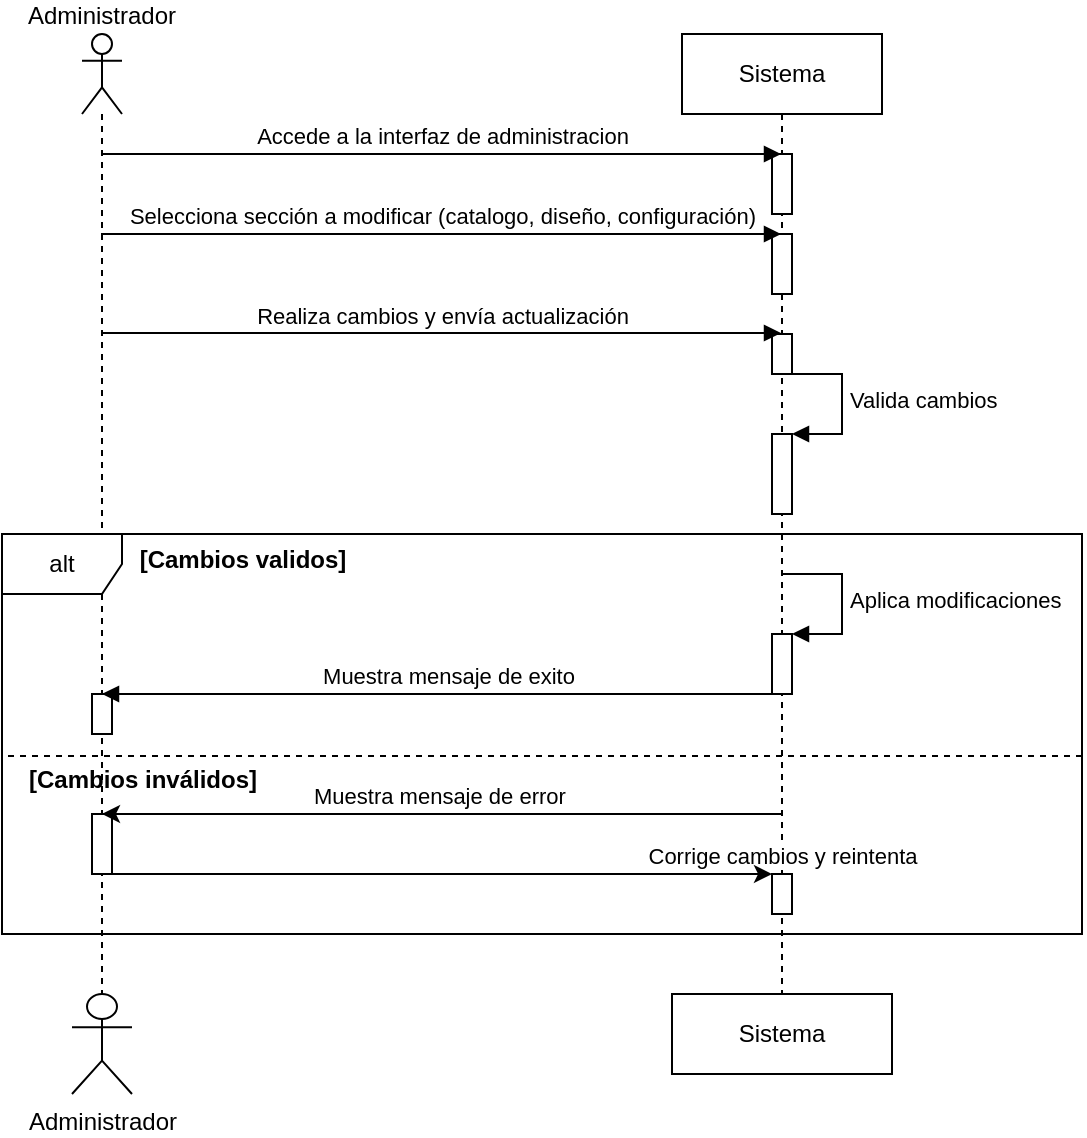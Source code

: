 <mxfile version="26.1.0">
  <diagram name="Page-1" id="2YBvvXClWsGukQMizWep">
    <mxGraphModel grid="1" page="1" gridSize="10" guides="1" tooltips="1" connect="1" arrows="1" fold="1" pageScale="1" pageWidth="850" pageHeight="1100" math="0" shadow="0">
      <root>
        <mxCell id="0" />
        <mxCell id="1" parent="0" />
        <mxCell id="A_ZYSoHw2GRGKBtcnuzB-1" value="Administrador" style="shape=umlLifeline;perimeter=lifelinePerimeter;whiteSpace=wrap;html=1;container=1;dropTarget=0;collapsible=0;recursiveResize=0;outlineConnect=0;portConstraint=eastwest;newEdgeStyle={&quot;curved&quot;:0,&quot;rounded&quot;:0};participant=umlActor;labelPosition=center;verticalLabelPosition=top;align=center;verticalAlign=bottom;" vertex="1" parent="1">
          <mxGeometry x="340" y="120" width="20" height="480" as="geometry" />
        </mxCell>
        <mxCell id="A_ZYSoHw2GRGKBtcnuzB-12" value="" style="html=1;points=[[0,0,0,0,5],[0,1,0,0,-5],[1,0,0,0,5],[1,1,0,0,-5]];perimeter=orthogonalPerimeter;outlineConnect=0;targetShapes=umlLifeline;portConstraint=eastwest;newEdgeStyle={&quot;curved&quot;:0,&quot;rounded&quot;:0};" vertex="1" parent="A_ZYSoHw2GRGKBtcnuzB-1">
          <mxGeometry x="5" y="330" width="10" height="20" as="geometry" />
        </mxCell>
        <mxCell id="A_ZYSoHw2GRGKBtcnuzB-23" value="" style="html=1;points=[[0,0,0,0,5],[0,1,0,0,-5],[1,0,0,0,5],[1,1,0,0,-5]];perimeter=orthogonalPerimeter;outlineConnect=0;targetShapes=umlLifeline;portConstraint=eastwest;newEdgeStyle={&quot;curved&quot;:0,&quot;rounded&quot;:0};" vertex="1" parent="A_ZYSoHw2GRGKBtcnuzB-1">
          <mxGeometry x="5" y="390" width="10" height="30" as="geometry" />
        </mxCell>
        <mxCell id="A_ZYSoHw2GRGKBtcnuzB-2" value="Sistema" style="shape=umlLifeline;perimeter=lifelinePerimeter;whiteSpace=wrap;html=1;container=1;dropTarget=0;collapsible=0;recursiveResize=0;outlineConnect=0;portConstraint=eastwest;newEdgeStyle={&quot;curved&quot;:0,&quot;rounded&quot;:0};" vertex="1" parent="1">
          <mxGeometry x="640" y="120" width="100" height="480" as="geometry" />
        </mxCell>
        <mxCell id="A_ZYSoHw2GRGKBtcnuzB-6" value="" style="html=1;points=[[0,0,0,0,5],[0,1,0,0,-5],[1,0,0,0,5],[1,1,0,0,-5]];perimeter=orthogonalPerimeter;outlineConnect=0;targetShapes=umlLifeline;portConstraint=eastwest;newEdgeStyle={&quot;curved&quot;:0,&quot;rounded&quot;:0};" vertex="1" parent="A_ZYSoHw2GRGKBtcnuzB-2">
          <mxGeometry x="45" y="200" width="10" height="40" as="geometry" />
        </mxCell>
        <mxCell id="A_ZYSoHw2GRGKBtcnuzB-20" value="" style="html=1;points=[[0,0,0,0,5],[0,1,0,0,-5],[1,0,0,0,5],[1,1,0,0,-5]];perimeter=orthogonalPerimeter;outlineConnect=0;targetShapes=umlLifeline;portConstraint=eastwest;newEdgeStyle={&quot;curved&quot;:0,&quot;rounded&quot;:0};" vertex="1" parent="A_ZYSoHw2GRGKBtcnuzB-2">
          <mxGeometry x="45" y="60" width="10" height="30" as="geometry" />
        </mxCell>
        <mxCell id="A_ZYSoHw2GRGKBtcnuzB-21" value="" style="html=1;points=[[0,0,0,0,5],[0,1,0,0,-5],[1,0,0,0,5],[1,1,0,0,-5]];perimeter=orthogonalPerimeter;outlineConnect=0;targetShapes=umlLifeline;portConstraint=eastwest;newEdgeStyle={&quot;curved&quot;:0,&quot;rounded&quot;:0};" vertex="1" parent="A_ZYSoHw2GRGKBtcnuzB-2">
          <mxGeometry x="45" y="100" width="10" height="30" as="geometry" />
        </mxCell>
        <mxCell id="A_ZYSoHw2GRGKBtcnuzB-22" value="" style="html=1;points=[[0,0,0,0,5],[0,1,0,0,-5],[1,0,0,0,5],[1,1,0,0,-5]];perimeter=orthogonalPerimeter;outlineConnect=0;targetShapes=umlLifeline;portConstraint=eastwest;newEdgeStyle={&quot;curved&quot;:0,&quot;rounded&quot;:0};" vertex="1" parent="A_ZYSoHw2GRGKBtcnuzB-2">
          <mxGeometry x="45" y="150" width="10" height="20" as="geometry" />
        </mxCell>
        <mxCell id="A_ZYSoHw2GRGKBtcnuzB-3" value="Accede a la interfaz de administracion" style="html=1;verticalAlign=bottom;endArrow=block;curved=0;rounded=0;" edge="1" parent="1" target="A_ZYSoHw2GRGKBtcnuzB-2">
          <mxGeometry width="80" relative="1" as="geometry">
            <mxPoint x="349.5" y="180" as="sourcePoint" />
            <mxPoint x="659.5" y="180" as="targetPoint" />
          </mxGeometry>
        </mxCell>
        <mxCell id="A_ZYSoHw2GRGKBtcnuzB-4" value="Selecciona sección a modificar (catalogo, diseño, configuración)" style="html=1;verticalAlign=bottom;endArrow=block;curved=0;rounded=0;" edge="1" parent="1" target="A_ZYSoHw2GRGKBtcnuzB-2">
          <mxGeometry width="80" relative="1" as="geometry">
            <mxPoint x="349.5" y="220" as="sourcePoint" />
            <mxPoint x="659.5" y="220" as="targetPoint" />
          </mxGeometry>
        </mxCell>
        <mxCell id="A_ZYSoHw2GRGKBtcnuzB-5" value="Realiza cambios y envía actualización" style="html=1;verticalAlign=bottom;endArrow=block;curved=0;rounded=0;" edge="1" parent="1">
          <mxGeometry width="80" relative="1" as="geometry">
            <mxPoint x="349.5" y="269.5" as="sourcePoint" />
            <mxPoint x="689.5" y="269.5" as="targetPoint" />
          </mxGeometry>
        </mxCell>
        <mxCell id="A_ZYSoHw2GRGKBtcnuzB-7" value="Valida cambios" style="html=1;align=left;spacingLeft=2;endArrow=block;rounded=0;edgeStyle=orthogonalEdgeStyle;curved=0;rounded=0;" edge="1" parent="1">
          <mxGeometry relative="1" as="geometry">
            <mxPoint x="690" y="290" as="sourcePoint" />
            <Array as="points">
              <mxPoint x="720" y="320" />
            </Array>
            <mxPoint x="695" y="320" as="targetPoint" />
          </mxGeometry>
        </mxCell>
        <mxCell id="A_ZYSoHw2GRGKBtcnuzB-8" value="alt" style="shape=umlFrame;whiteSpace=wrap;html=1;pointerEvents=0;" vertex="1" parent="1">
          <mxGeometry x="300" y="370" width="540" height="200" as="geometry" />
        </mxCell>
        <mxCell id="A_ZYSoHw2GRGKBtcnuzB-9" value="" style="html=1;points=[[0,0,0,0,5],[0,1,0,0,-5],[1,0,0,0,5],[1,1,0,0,-5]];perimeter=orthogonalPerimeter;outlineConnect=0;targetShapes=umlLifeline;portConstraint=eastwest;newEdgeStyle={&quot;curved&quot;:0,&quot;rounded&quot;:0};" vertex="1" parent="1">
          <mxGeometry x="685" y="420" width="10" height="30" as="geometry" />
        </mxCell>
        <mxCell id="A_ZYSoHw2GRGKBtcnuzB-10" value="Aplica modificaciones" style="html=1;align=left;spacingLeft=2;endArrow=block;rounded=0;edgeStyle=orthogonalEdgeStyle;curved=0;rounded=0;" edge="1" parent="1">
          <mxGeometry relative="1" as="geometry">
            <mxPoint x="690" y="390" as="sourcePoint" />
            <Array as="points">
              <mxPoint x="720" y="420" />
            </Array>
            <mxPoint x="695" y="420" as="targetPoint" />
          </mxGeometry>
        </mxCell>
        <mxCell id="A_ZYSoHw2GRGKBtcnuzB-11" value="Muestra mensaje de exito" style="html=1;verticalAlign=bottom;endArrow=block;curved=0;rounded=0;" edge="1" parent="1">
          <mxGeometry width="80" relative="1" as="geometry">
            <mxPoint x="695" y="450" as="sourcePoint" />
            <mxPoint x="350" y="450" as="targetPoint" />
          </mxGeometry>
        </mxCell>
        <mxCell id="A_ZYSoHw2GRGKBtcnuzB-13" value="" style="endArrow=none;dashed=1;html=1;rounded=0;entryX=0;entryY=0.555;entryDx=0;entryDy=0;entryPerimeter=0;exitX=1;exitY=0.555;exitDx=0;exitDy=0;exitPerimeter=0;" edge="1" parent="1" source="A_ZYSoHw2GRGKBtcnuzB-8" target="A_ZYSoHw2GRGKBtcnuzB-8">
          <mxGeometry width="50" height="50" relative="1" as="geometry">
            <mxPoint x="500" y="620" as="sourcePoint" />
            <mxPoint x="550" y="570" as="targetPoint" />
          </mxGeometry>
        </mxCell>
        <mxCell id="A_ZYSoHw2GRGKBtcnuzB-14" value="Muestra mensaje de error&amp;nbsp;" style="endArrow=classic;html=1;rounded=0;labelPosition=center;verticalLabelPosition=top;align=center;verticalAlign=bottom;" edge="1" parent="1">
          <mxGeometry width="50" height="50" relative="1" as="geometry">
            <mxPoint x="690" y="510" as="sourcePoint" />
            <mxPoint x="350" y="510" as="targetPoint" />
          </mxGeometry>
        </mxCell>
        <mxCell id="A_ZYSoHw2GRGKBtcnuzB-15" value="Corrige cambios y reintenta" style="endArrow=classic;html=1;rounded=0;labelPosition=center;verticalLabelPosition=top;align=center;verticalAlign=bottom;" edge="1" parent="1" source="A_ZYSoHw2GRGKBtcnuzB-24">
          <mxGeometry width="50" height="50" relative="1" as="geometry">
            <mxPoint x="349.5" y="540" as="sourcePoint" />
            <mxPoint x="690" y="540" as="targetPoint" />
          </mxGeometry>
        </mxCell>
        <mxCell id="A_ZYSoHw2GRGKBtcnuzB-16" value="[Cambios validos]" style="text;align=center;fontStyle=1;verticalAlign=middle;spacingLeft=3;spacingRight=3;strokeColor=none;rotatable=0;points=[[0,0.5],[1,0.5]];portConstraint=eastwest;html=1;" vertex="1" parent="1">
          <mxGeometry x="380" y="370" width="80" height="26" as="geometry" />
        </mxCell>
        <mxCell id="A_ZYSoHw2GRGKBtcnuzB-17" value="[Cambios inválidos]" style="text;align=center;fontStyle=1;verticalAlign=middle;spacingLeft=3;spacingRight=3;strokeColor=none;rotatable=0;points=[[0,0.5],[1,0.5]];portConstraint=eastwest;html=1;" vertex="1" parent="1">
          <mxGeometry x="330" y="480" width="80" height="26" as="geometry" />
        </mxCell>
        <mxCell id="A_ZYSoHw2GRGKBtcnuzB-18" value="Sistema" style="html=1;whiteSpace=wrap;" vertex="1" parent="1">
          <mxGeometry x="635" y="600" width="110" height="40" as="geometry" />
        </mxCell>
        <mxCell id="A_ZYSoHw2GRGKBtcnuzB-19" value="Administrador" style="shape=umlActor;verticalLabelPosition=bottom;verticalAlign=top;html=1;" vertex="1" parent="1">
          <mxGeometry x="335" y="600" width="30" height="50" as="geometry" />
        </mxCell>
        <mxCell id="A_ZYSoHw2GRGKBtcnuzB-25" value="" style="endArrow=classic;html=1;rounded=0;labelPosition=center;verticalLabelPosition=top;align=center;verticalAlign=bottom;" edge="1" parent="1" target="A_ZYSoHw2GRGKBtcnuzB-24">
          <mxGeometry width="50" height="50" relative="1" as="geometry">
            <mxPoint x="349.5" y="540" as="sourcePoint" />
            <mxPoint x="690" y="540" as="targetPoint" />
          </mxGeometry>
        </mxCell>
        <mxCell id="A_ZYSoHw2GRGKBtcnuzB-24" value="" style="html=1;points=[[0,0,0,0,5],[0,1,0,0,-5],[1,0,0,0,5],[1,1,0,0,-5]];perimeter=orthogonalPerimeter;outlineConnect=0;targetShapes=umlLifeline;portConstraint=eastwest;newEdgeStyle={&quot;curved&quot;:0,&quot;rounded&quot;:0};" vertex="1" parent="1">
          <mxGeometry x="685" y="540" width="10" height="20" as="geometry" />
        </mxCell>
      </root>
    </mxGraphModel>
  </diagram>
</mxfile>
